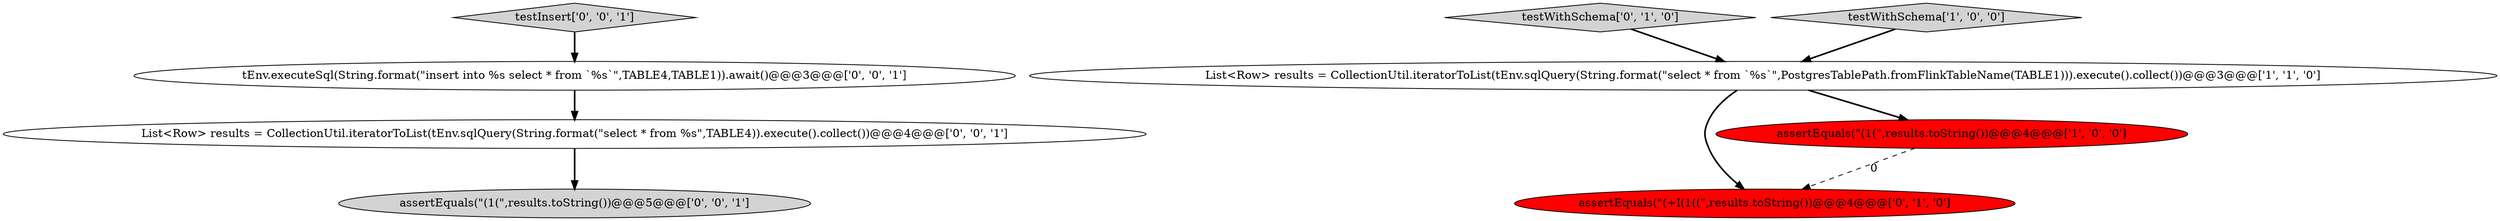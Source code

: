 digraph {
7 [style = filled, label = "assertEquals(\"(1(\",results.toString())@@@5@@@['0', '0', '1']", fillcolor = lightgray, shape = ellipse image = "AAA0AAABBB3BBB"];
6 [style = filled, label = "testInsert['0', '0', '1']", fillcolor = lightgray, shape = diamond image = "AAA0AAABBB3BBB"];
5 [style = filled, label = "tEnv.executeSql(String.format(\"insert into %s select * from `%s`\",TABLE4,TABLE1)).await()@@@3@@@['0', '0', '1']", fillcolor = white, shape = ellipse image = "AAA0AAABBB3BBB"];
3 [style = filled, label = "assertEquals(\"(+I(1((\",results.toString())@@@4@@@['0', '1', '0']", fillcolor = red, shape = ellipse image = "AAA1AAABBB2BBB"];
4 [style = filled, label = "testWithSchema['0', '1', '0']", fillcolor = lightgray, shape = diamond image = "AAA0AAABBB2BBB"];
8 [style = filled, label = "List<Row> results = CollectionUtil.iteratorToList(tEnv.sqlQuery(String.format(\"select * from %s\",TABLE4)).execute().collect())@@@4@@@['0', '0', '1']", fillcolor = white, shape = ellipse image = "AAA0AAABBB3BBB"];
1 [style = filled, label = "assertEquals(\"(1(\",results.toString())@@@4@@@['1', '0', '0']", fillcolor = red, shape = ellipse image = "AAA1AAABBB1BBB"];
2 [style = filled, label = "testWithSchema['1', '0', '0']", fillcolor = lightgray, shape = diamond image = "AAA0AAABBB1BBB"];
0 [style = filled, label = "List<Row> results = CollectionUtil.iteratorToList(tEnv.sqlQuery(String.format(\"select * from `%s`\",PostgresTablePath.fromFlinkTableName(TABLE1))).execute().collect())@@@3@@@['1', '1', '0']", fillcolor = white, shape = ellipse image = "AAA0AAABBB1BBB"];
0->3 [style = bold, label=""];
5->8 [style = bold, label=""];
6->5 [style = bold, label=""];
2->0 [style = bold, label=""];
1->3 [style = dashed, label="0"];
0->1 [style = bold, label=""];
8->7 [style = bold, label=""];
4->0 [style = bold, label=""];
}
